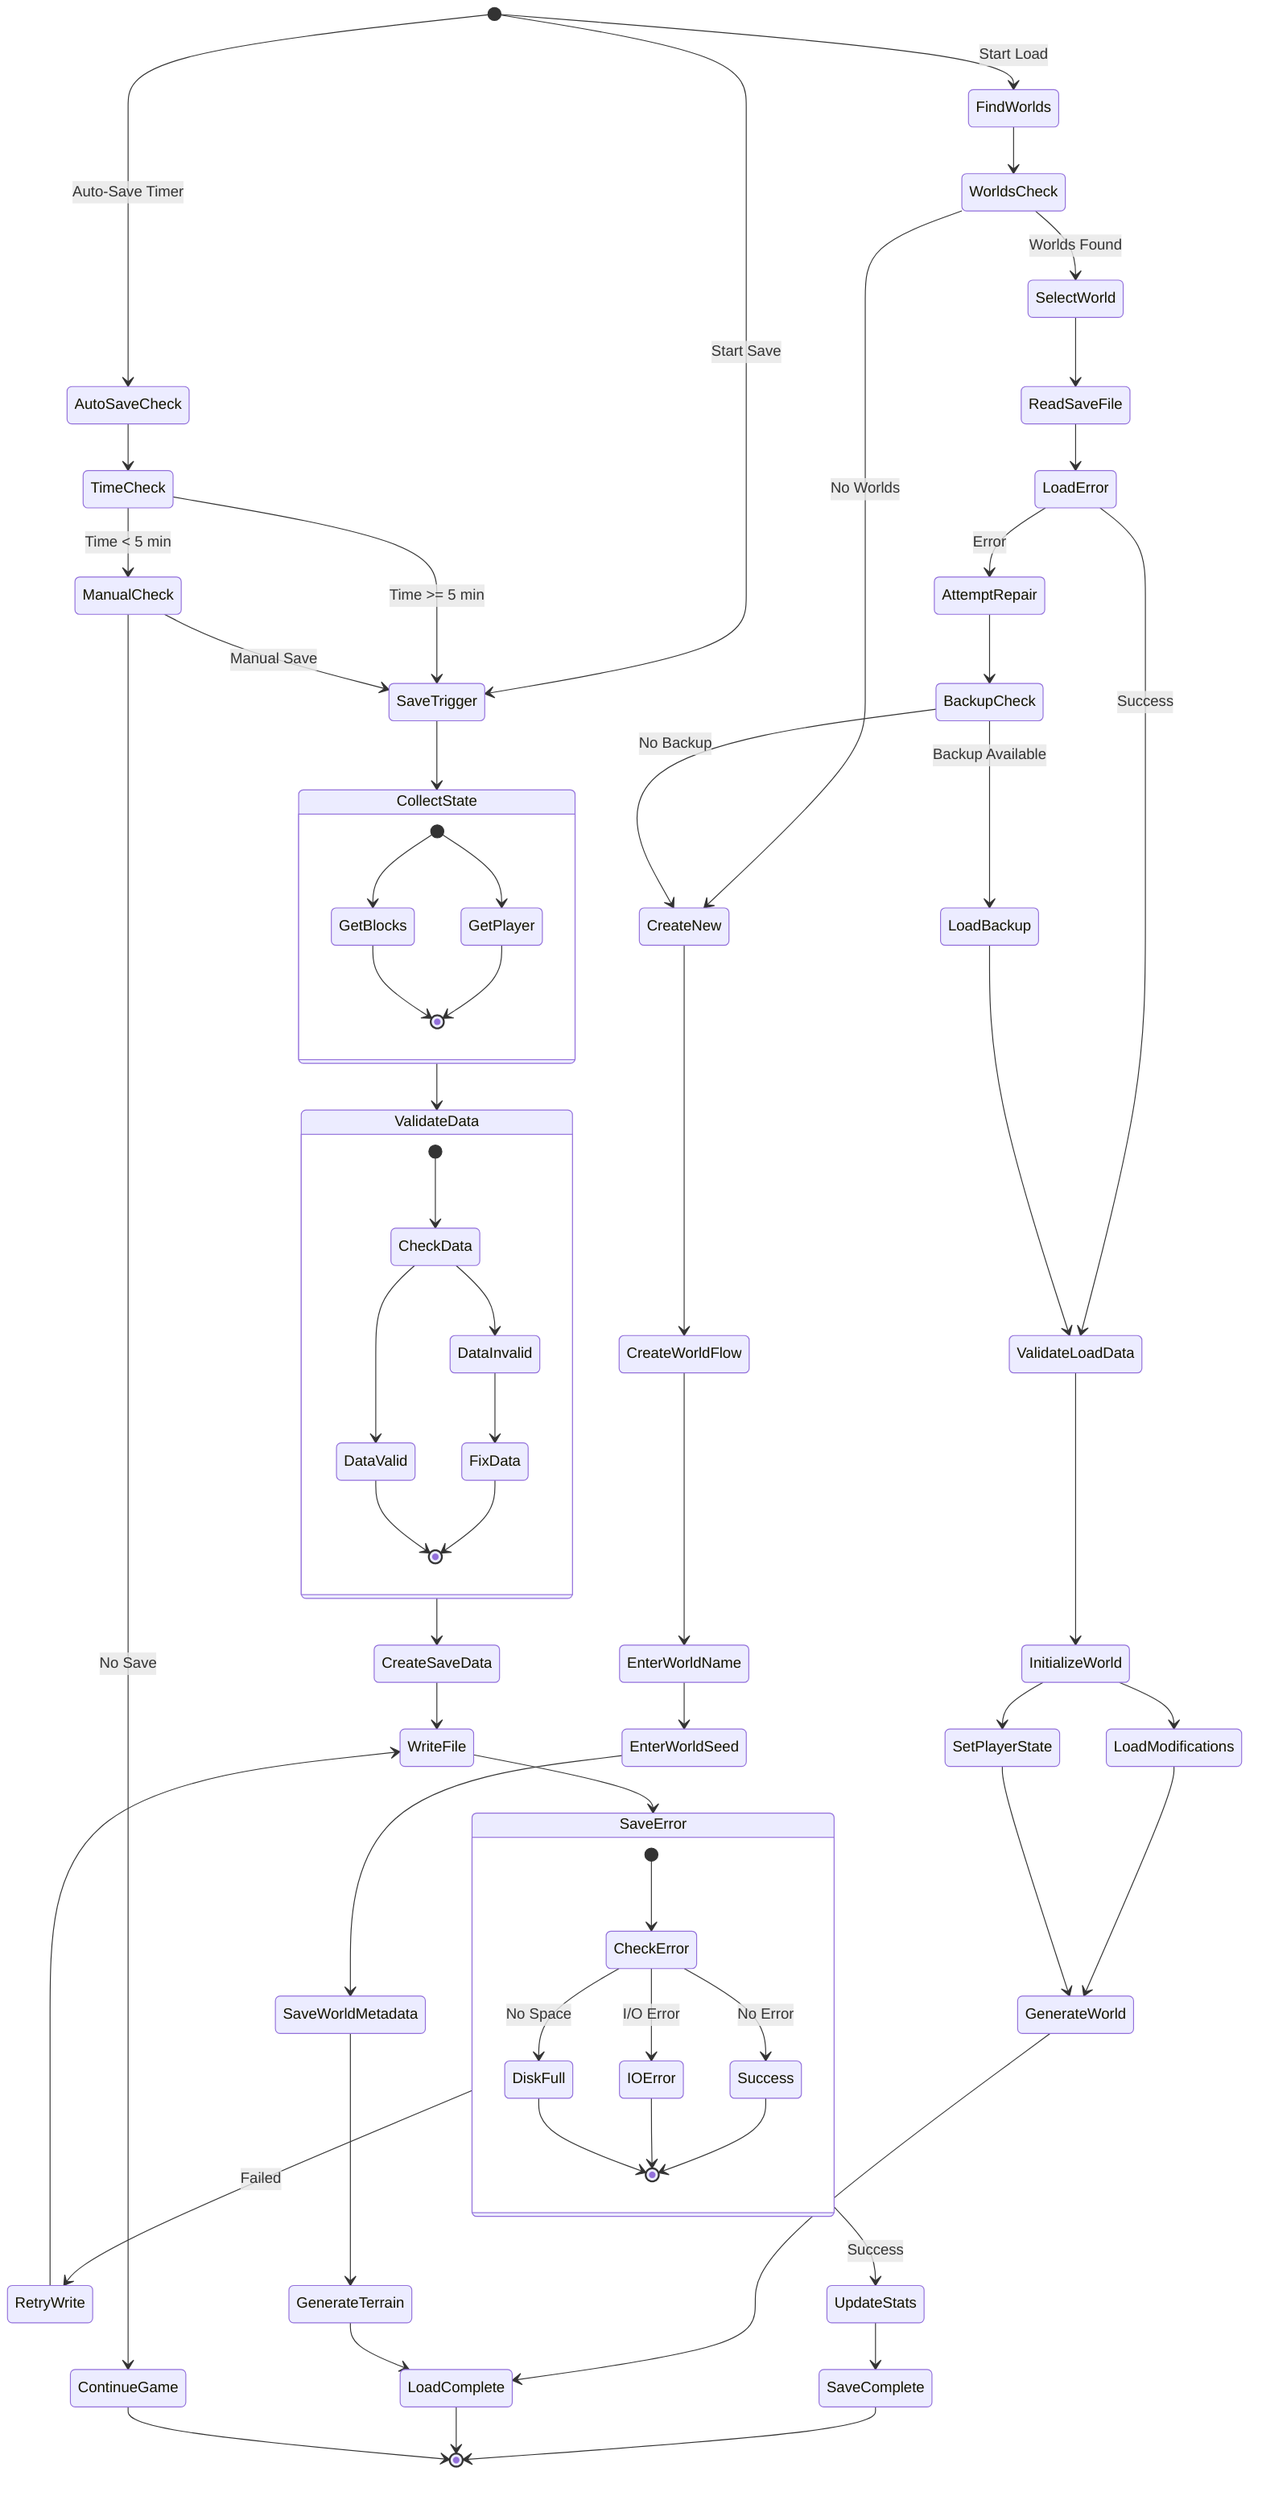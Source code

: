 stateDiagram-v2
    [*] --> SaveTrigger: Start Save
    [*] --> FindWorlds: Start Load
    [*] --> AutoSaveCheck: Auto-Save Timer
    
    %% Save Flow
    SaveTrigger --> CollectState
    CollectState --> ValidateData
    ValidateData --> CreateSaveData
    CreateSaveData --> WriteFile
    WriteFile --> SaveError
    SaveError --> RetryWrite: Failed
    SaveError --> UpdateStats: Success
    RetryWrite --> WriteFile
    UpdateStats --> SaveComplete
    SaveComplete --> [*]
    
    %% Load Flow
    FindWorlds --> WorldsCheck
    WorldsCheck --> SelectWorld: Worlds Found
    WorldsCheck --> CreateNew: No Worlds
    SelectWorld --> ReadSaveFile
    ReadSaveFile --> LoadError
    LoadError --> AttemptRepair: Error
    LoadError --> ValidateLoadData: Success
    AttemptRepair --> BackupCheck
    BackupCheck --> LoadBackup: Backup Available
    BackupCheck --> CreateNew: No Backup
    LoadBackup --> ValidateLoadData
    ValidateLoadData --> InitializeWorld
    InitializeWorld --> LoadModifications
    InitializeWorld --> SetPlayerState
    LoadModifications --> GenerateWorld
    SetPlayerState --> GenerateWorld
    GenerateWorld --> LoadComplete
    LoadComplete --> [*]
    
    %% Create World Flow
    CreateNew --> CreateWorldFlow
    CreateWorldFlow --> EnterWorldName
    EnterWorldName --> EnterWorldSeed
    EnterWorldSeed --> SaveWorldMetadata
    SaveWorldMetadata --> GenerateTerrain
    GenerateTerrain --> LoadComplete
    
    %% Auto-Save Flow
    AutoSaveCheck --> TimeCheck
    TimeCheck --> SaveTrigger: Time >= 5 min
    TimeCheck --> ManualCheck: Time < 5 min
    ManualCheck --> SaveTrigger: Manual Save
    ManualCheck --> ContinueGame: No Save
    ContinueGame --> [*]
    
    %% State descriptions
    state CollectState {
        [*] --> GetBlocks
        [*] --> GetPlayer
        GetBlocks --> [*]
        GetPlayer --> [*]
    }
    
    state SaveError {
        [*] --> CheckError
        CheckError --> DiskFull: No Space
        CheckError --> IOError: I/O Error
        CheckError --> Success: No Error
        DiskFull --> [*]
        IOError --> [*]
        Success --> [*]
    }
    
    state ValidateData {
        [*] --> CheckData
        CheckData --> DataValid
        CheckData --> DataInvalid
        DataValid --> [*]
        DataInvalid --> FixData
        FixData --> [*]
    }